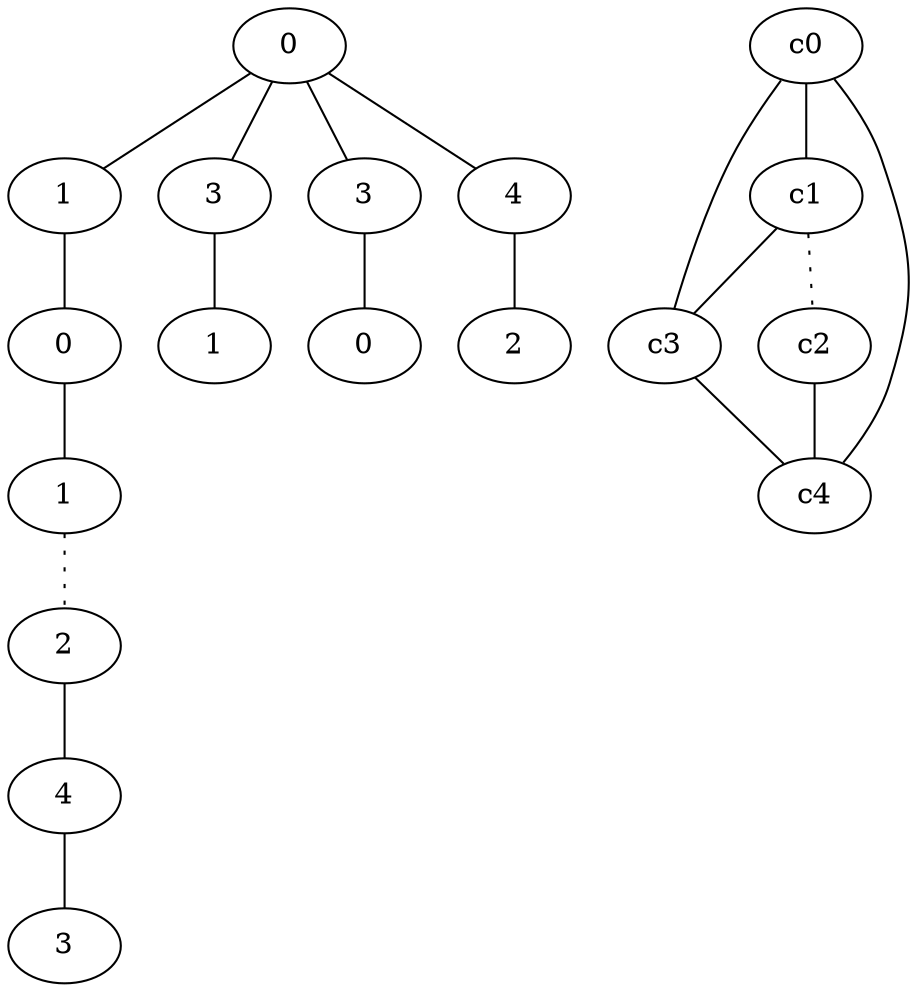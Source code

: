 graph {
a0[label=0];
a1[label=1];
a2[label=0];
a3[label=1];
a4[label=2];
a5[label=4];
a6[label=3];
a7[label=3];
a8[label=1];
a9[label=3];
a10[label=0];
a11[label=4];
a12[label=2];
a0 -- a1;
a0 -- a7;
a0 -- a9;
a0 -- a11;
a1 -- a2;
a2 -- a3;
a3 -- a4 [style=dotted];
a4 -- a5;
a5 -- a6;
a7 -- a8;
a9 -- a10;
a11 -- a12;
c0 -- c1;
c0 -- c3;
c0 -- c4;
c1 -- c2 [style=dotted];
c1 -- c3;
c2 -- c4;
c3 -- c4;
}
